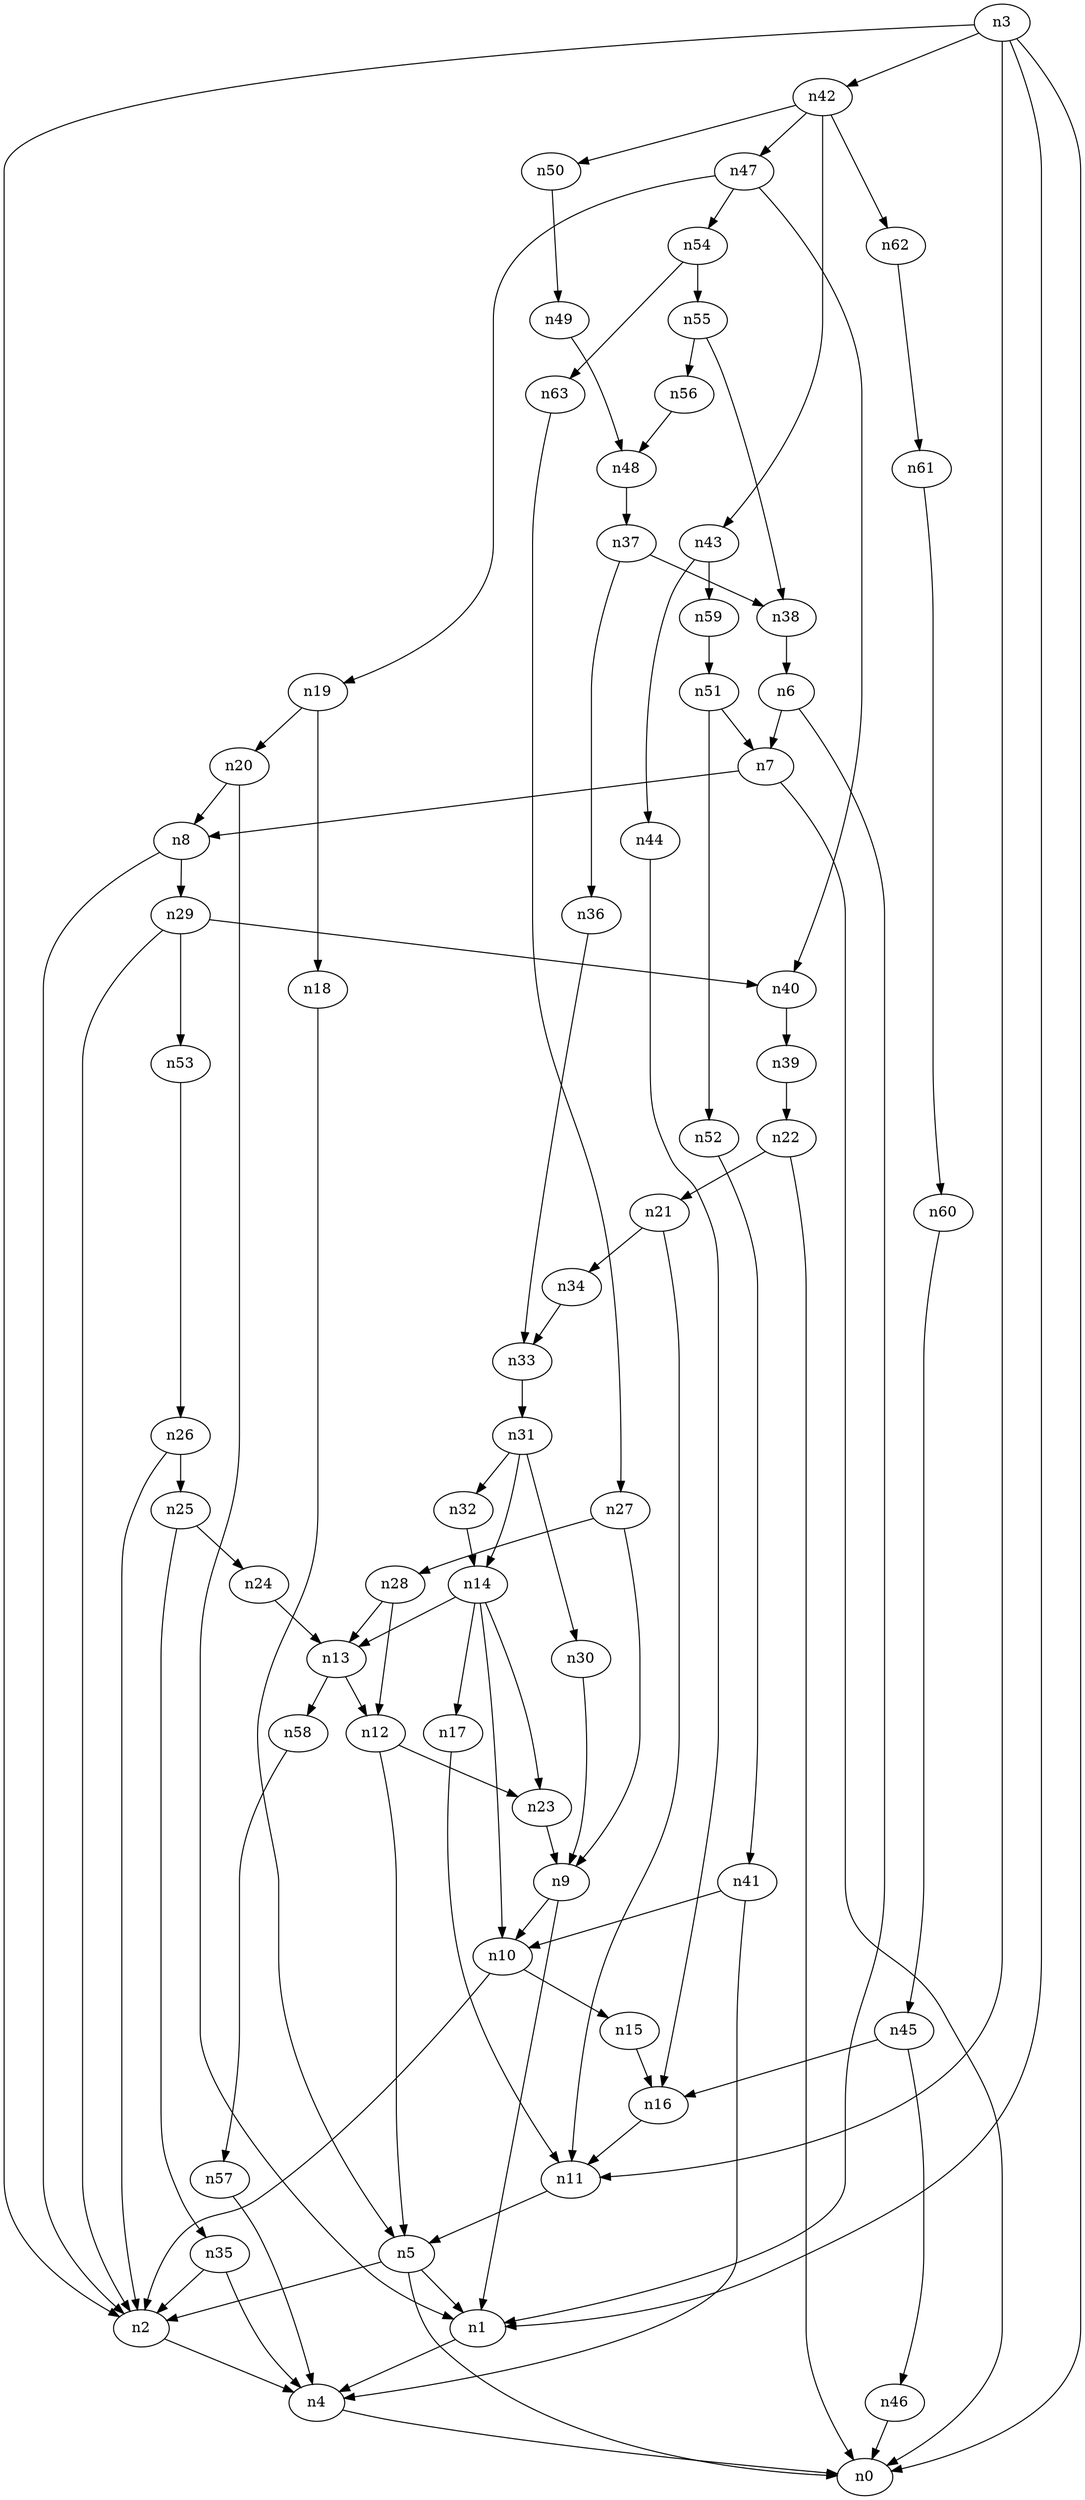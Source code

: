digraph G {
	n1 -> n4	 [_graphml_id=e4];
	n2 -> n4	 [_graphml_id=e7];
	n3 -> n0	 [_graphml_id=e0];
	n3 -> n1	 [_graphml_id=e3];
	n3 -> n2	 [_graphml_id=e6];
	n3 -> n11	 [_graphml_id=e16];
	n3 -> n42	 [_graphml_id=e68];
	n4 -> n0	 [_graphml_id=e1];
	n5 -> n0	 [_graphml_id=e2];
	n5 -> n1	 [_graphml_id=e5];
	n5 -> n2	 [_graphml_id=e8];
	n6 -> n1	 [_graphml_id=e9];
	n6 -> n7	 [_graphml_id=e10];
	n7 -> n0	 [_graphml_id=e27];
	n7 -> n8	 [_graphml_id=e11];
	n8 -> n2	 [_graphml_id=e12];
	n8 -> n29	 [_graphml_id=e46];
	n9 -> n1	 [_graphml_id=e13];
	n9 -> n10	 [_graphml_id=e14];
	n10 -> n2	 [_graphml_id=e15];
	n10 -> n15	 [_graphml_id=e22];
	n11 -> n5	 [_graphml_id=e17];
	n12 -> n5	 [_graphml_id=e18];
	n12 -> n23	 [_graphml_id=e36];
	n13 -> n12	 [_graphml_id=e19];
	n13 -> n58	 [_graphml_id=e94];
	n14 -> n10	 [_graphml_id=e21];
	n14 -> n13	 [_graphml_id=e20];
	n14 -> n17	 [_graphml_id=e26];
	n14 -> n23	 [_graphml_id=e37];
	n15 -> n16	 [_graphml_id=e23];
	n16 -> n11	 [_graphml_id=e24];
	n17 -> n11	 [_graphml_id=e25];
	n18 -> n5	 [_graphml_id=e28];
	n19 -> n18	 [_graphml_id=e29];
	n19 -> n20	 [_graphml_id=e30];
	n20 -> n1	 [_graphml_id=e67];
	n20 -> n8	 [_graphml_id=e31];
	n21 -> n11	 [_graphml_id=e32];
	n21 -> n34	 [_graphml_id=e54];
	n22 -> n0	 [_graphml_id=e34];
	n22 -> n21	 [_graphml_id=e33];
	n23 -> n9	 [_graphml_id=e35];
	n24 -> n13	 [_graphml_id=e38];
	n25 -> n24	 [_graphml_id=e39];
	n25 -> n35	 [_graphml_id=e55];
	n26 -> n2	 [_graphml_id=e41];
	n26 -> n25	 [_graphml_id=e40];
	n27 -> n9	 [_graphml_id=e42];
	n27 -> n28	 [_graphml_id=e43];
	n28 -> n12	 [_graphml_id=e44];
	n28 -> n13	 [_graphml_id=e47];
	n29 -> n2	 [_graphml_id=e45];
	n29 -> n40	 [_graphml_id=e64];
	n29 -> n53	 [_graphml_id=e86];
	n30 -> n9	 [_graphml_id=e48];
	n31 -> n14	 [_graphml_id=e77];
	n31 -> n30	 [_graphml_id=e49];
	n31 -> n32	 [_graphml_id=e50];
	n32 -> n14	 [_graphml_id=e51];
	n33 -> n31	 [_graphml_id=e52];
	n34 -> n33	 [_graphml_id=e53];
	n35 -> n2	 [_graphml_id=e57];
	n35 -> n4	 [_graphml_id=e56];
	n36 -> n33	 [_graphml_id=e58];
	n37 -> n36	 [_graphml_id=e59];
	n37 -> n38	 [_graphml_id=e60];
	n38 -> n6	 [_graphml_id=e61];
	n39 -> n22	 [_graphml_id=e62];
	n40 -> n39	 [_graphml_id=e63];
	n41 -> n4	 [_graphml_id=e66];
	n41 -> n10	 [_graphml_id=e65];
	n42 -> n43	 [_graphml_id=e69];
	n42 -> n47	 [_graphml_id=e87];
	n42 -> n50	 [_graphml_id=e81];
	n42 -> n62	 [_graphml_id=e101];
	n43 -> n44	 [_graphml_id=e70];
	n43 -> n59	 [_graphml_id=e96];
	n44 -> n16	 [_graphml_id=e71];
	n45 -> n16	 [_graphml_id=e72];
	n45 -> n46	 [_graphml_id=e73];
	n46 -> n0	 [_graphml_id=e74];
	n47 -> n19	 [_graphml_id=e75];
	n47 -> n40	 [_graphml_id=e76];
	n47 -> n54	 [_graphml_id=e88];
	n48 -> n37	 [_graphml_id=e78];
	n49 -> n48	 [_graphml_id=e79];
	n50 -> n49	 [_graphml_id=e80];
	n51 -> n7	 [_graphml_id=e82];
	n51 -> n52	 [_graphml_id=e83];
	n52 -> n41	 [_graphml_id=e84];
	n53 -> n26	 [_graphml_id=e85];
	n54 -> n55	 [_graphml_id=e89];
	n54 -> n63	 [_graphml_id=e102];
	n55 -> n38	 [_graphml_id=e97];
	n55 -> n56	 [_graphml_id=e90];
	n56 -> n48	 [_graphml_id=e91];
	n57 -> n4	 [_graphml_id=e92];
	n58 -> n57	 [_graphml_id=e93];
	n59 -> n51	 [_graphml_id=e95];
	n60 -> n45	 [_graphml_id=e98];
	n61 -> n60	 [_graphml_id=e99];
	n62 -> n61	 [_graphml_id=e100];
	n63 -> n27	 [_graphml_id=e103];
}
